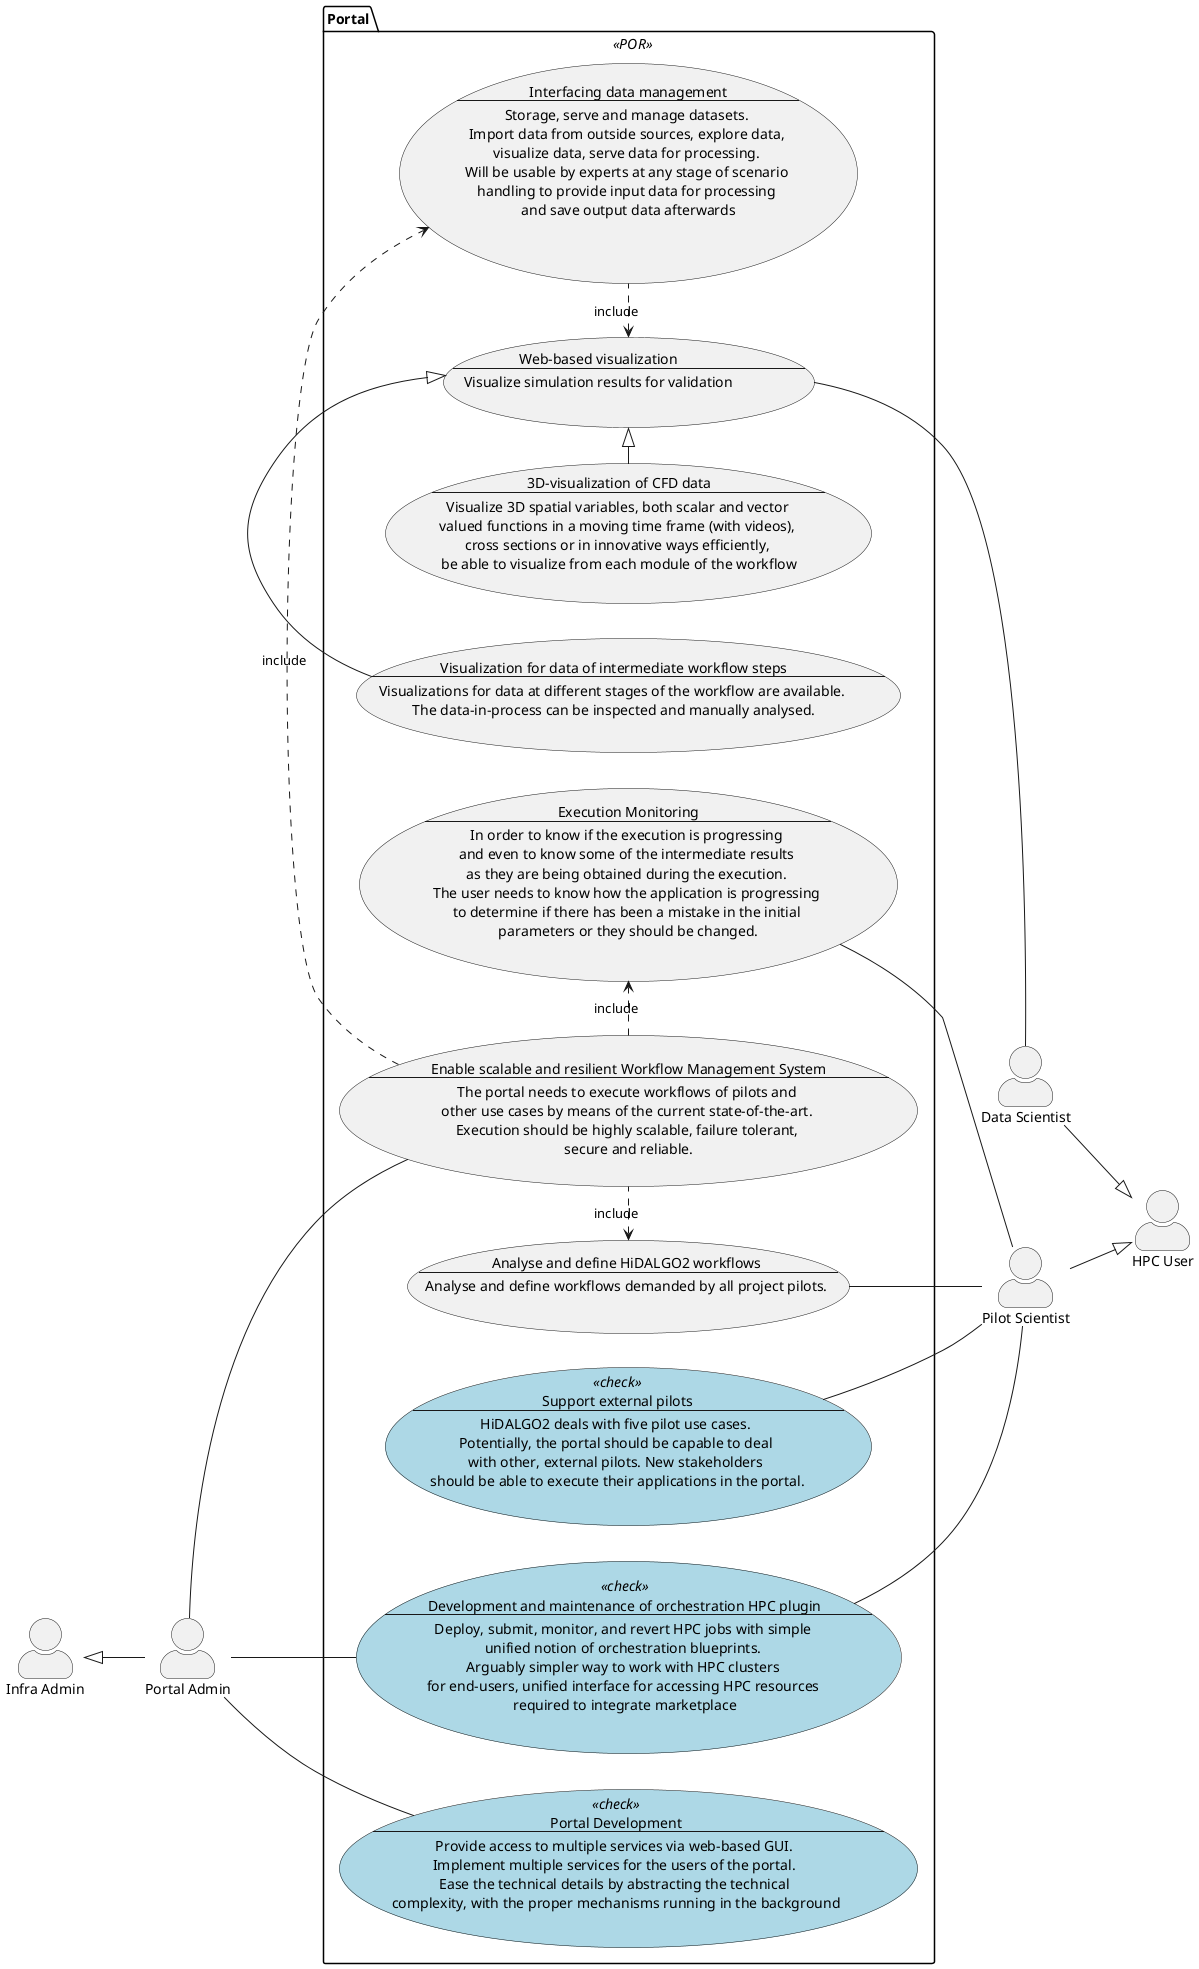 @startuml hidalgo2_portal
'left to right direction
skinparam actorStyle awesome

'actors
actor "Infra Admin" as infra_admin
actor "Portal Admin" as portal_admin

infra_admin <|-d- portal_admin

'packages

package "Portal" << POR >> {
    left to right direction


    usecase SCOPOR001 <<check>> as "
    Portal Development
    --
    Provide access to multiple services via web-based GUI. 
    Implement multiple services for the users of the portal. 
    Ease the technical details by abstracting the technical 
    complexity, with the proper mechanisms running in the background
    "

    usecase SCOPOR002 <<check>> as "
    Development and maintenance of orchestration HPC plugin
    --
    Deploy, submit, monitor, and revert HPC jobs with simple 
    unified notion of orchestration blueprints. 
    Arguably simpler way to work with HPC clusters 
    for end-users, unified interface for accessing HPC resources 
    required to integrate marketplace
    "

    usecase SCOPOR003 <<check>> as "
    Support external pilots
    --
    HiDALGO2 deals with five pilot use cases. 
    Potentially, the portal should be capable to deal 
    with other, external pilots. New stakeholders 
    should be able to execute their applications in the portal.
    "

    usecase SCOPOR004 as "
    Analyse and define HiDALGO2 workflows
    --
    Analyse and define workflows demanded by all project pilots.
    "

    usecase SCOPOR005 as "
    Enable scalable and resilient Workflow Management System
    --
    The portal needs to execute workflows of pilots and 
    other use cases by means of the current state-of-the-art. 
    Execution should be highly scalable, failure tolerant, 
    secure and reliable.
    "

    usecase SCOPOR006 as "
    Interfacing data management
    --
    Storage, serve and manage datasets. 
    Import data from outside sources, explore data, 
    visualize data, serve data for processing. 
    Will be usable by experts at any stage of scenario 
    handling to provide input data for processing 
    and save output data afterwards

    "

    usecase SCOPOR007 as "
    Execution Monitoring
    --
    In order to know if the execution is progressing 
    and even to know some of the intermediate results 
    as they are being obtained during the execution. 
    The user needs to know how the application is progressing 
    to determine if there has been a mistake in the initial 
    parameters or they should be changed.
    "

    usecase SCOPOR008 as "
    3D-visualization of CFD data
    --
    Visualize 3D spatial variables, both scalar and vector 
    valued functions in a moving time frame (with videos), 
    cross sections or in innovative ways efficiently, 
    be able to visualize from each module of the workflow
    "

    usecase SCOPOR009 as "
    Web-based visualization
    --
    Visualize simulation results for validation

    "

    usecase SCOPOR010 as "
    Visualization for data of intermediate workflow steps
    --
    Visualizations for data at different stages of the workflow are available. 
    The data-in-process can be inspected and manually analysed.
    "

    SCOPOR008 -r-|> SCOPOR009
    SCOPOR010 -r-|> SCOPOR009
    
    SCOPOR005 .l.> SCOPOR004 : include
    SCOPOR005 .r.> SCOPOR006 : include
    SCOPOR005 .r.> SCOPOR007 : include

    SCOPOR006 .l.> SCOPOR009 : include
}

actor "HPC User" as hpc_user
actor "Pilot Scientist" as pilot_scientist
actor "Data Scientist" as data_scientist

pilot_scientist -d-|> hpc_user
data_scientist -d-|> hpc_user

portal_admin -d- SCOPOR001
portal_admin -d- SCOPOR002
portal_admin -d- SCOPOR005

data_scientist -u- SCOPOR009

pilot_scientist -u- SCOPOR002
pilot_scientist -u- SCOPOR003
pilot_scientist -u- SCOPOR004
pilot_scientist -u- SCOPOR007


skinparam usecase<<check>> {
    BackgroundColor LightBlue
}

@enduml